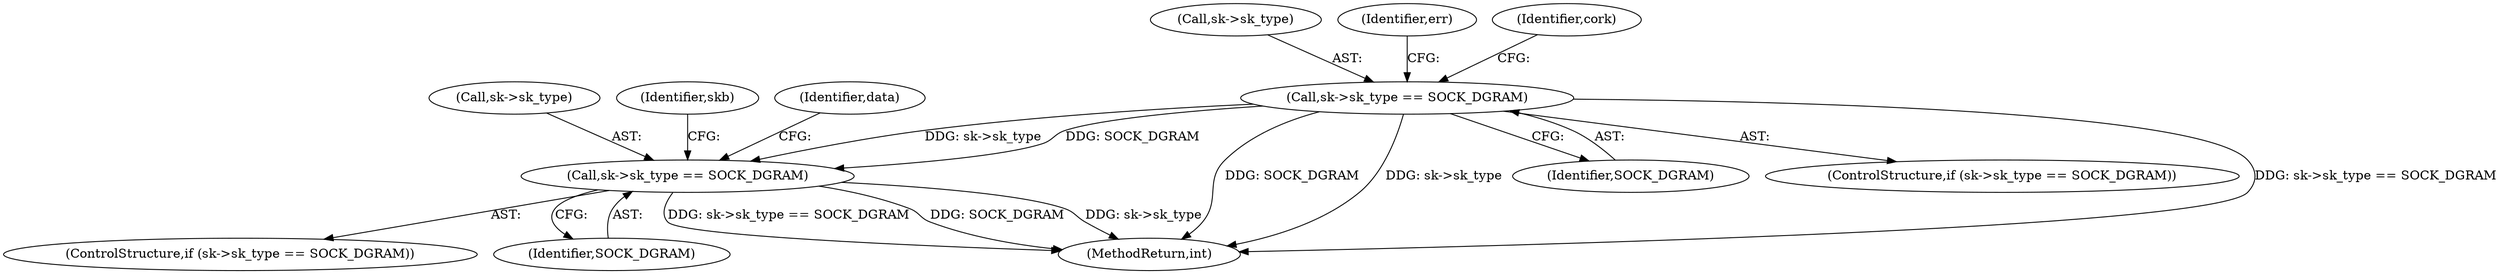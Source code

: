 digraph "0_linux_87c48fa3b4630905f98268dde838ee43626a060c_0@pointer" {
"1000614" [label="(Call,sk->sk_type == SOCK_DGRAM)"];
"1000929" [label="(Call,sk->sk_type == SOCK_DGRAM)"];
"1000930" [label="(Call,sk->sk_type)"];
"1000615" [label="(Call,sk->sk_type)"];
"1001339" [label="(MethodReturn,int)"];
"1000937" [label="(Identifier,skb)"];
"1000941" [label="(Identifier,data)"];
"1000928" [label="(ControlStructure,if (sk->sk_type == SOCK_DGRAM))"];
"1000933" [label="(Identifier,SOCK_DGRAM)"];
"1000929" [label="(Call,sk->sk_type == SOCK_DGRAM)"];
"1000621" [label="(Identifier,err)"];
"1000614" [label="(Call,sk->sk_type == SOCK_DGRAM)"];
"1000618" [label="(Identifier,SOCK_DGRAM)"];
"1000631" [label="(Identifier,cork)"];
"1000613" [label="(ControlStructure,if (sk->sk_type == SOCK_DGRAM))"];
"1000614" -> "1000613"  [label="AST: "];
"1000614" -> "1000618"  [label="CFG: "];
"1000615" -> "1000614"  [label="AST: "];
"1000618" -> "1000614"  [label="AST: "];
"1000621" -> "1000614"  [label="CFG: "];
"1000631" -> "1000614"  [label="CFG: "];
"1000614" -> "1001339"  [label="DDG: sk->sk_type == SOCK_DGRAM"];
"1000614" -> "1001339"  [label="DDG: SOCK_DGRAM"];
"1000614" -> "1001339"  [label="DDG: sk->sk_type"];
"1000614" -> "1000929"  [label="DDG: sk->sk_type"];
"1000614" -> "1000929"  [label="DDG: SOCK_DGRAM"];
"1000929" -> "1000928"  [label="AST: "];
"1000929" -> "1000933"  [label="CFG: "];
"1000930" -> "1000929"  [label="AST: "];
"1000933" -> "1000929"  [label="AST: "];
"1000937" -> "1000929"  [label="CFG: "];
"1000941" -> "1000929"  [label="CFG: "];
"1000929" -> "1001339"  [label="DDG: sk->sk_type == SOCK_DGRAM"];
"1000929" -> "1001339"  [label="DDG: SOCK_DGRAM"];
"1000929" -> "1001339"  [label="DDG: sk->sk_type"];
}
